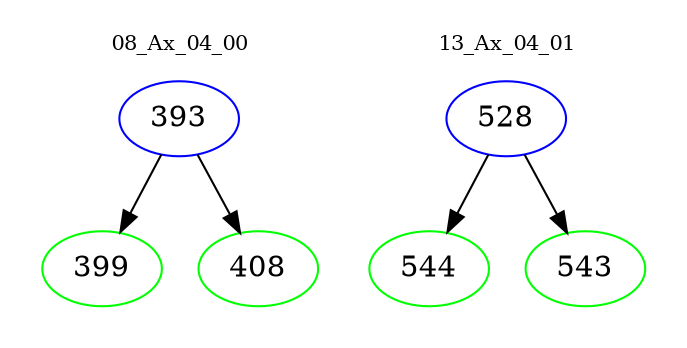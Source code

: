 digraph{
subgraph cluster_0 {
color = white
label = "08_Ax_04_00";
fontsize=10;
T0_393 [label="393", color="blue"]
T0_393 -> T0_399 [color="black"]
T0_399 [label="399", color="green"]
T0_393 -> T0_408 [color="black"]
T0_408 [label="408", color="green"]
}
subgraph cluster_1 {
color = white
label = "13_Ax_04_01";
fontsize=10;
T1_528 [label="528", color="blue"]
T1_528 -> T1_544 [color="black"]
T1_544 [label="544", color="green"]
T1_528 -> T1_543 [color="black"]
T1_543 [label="543", color="green"]
}
}
